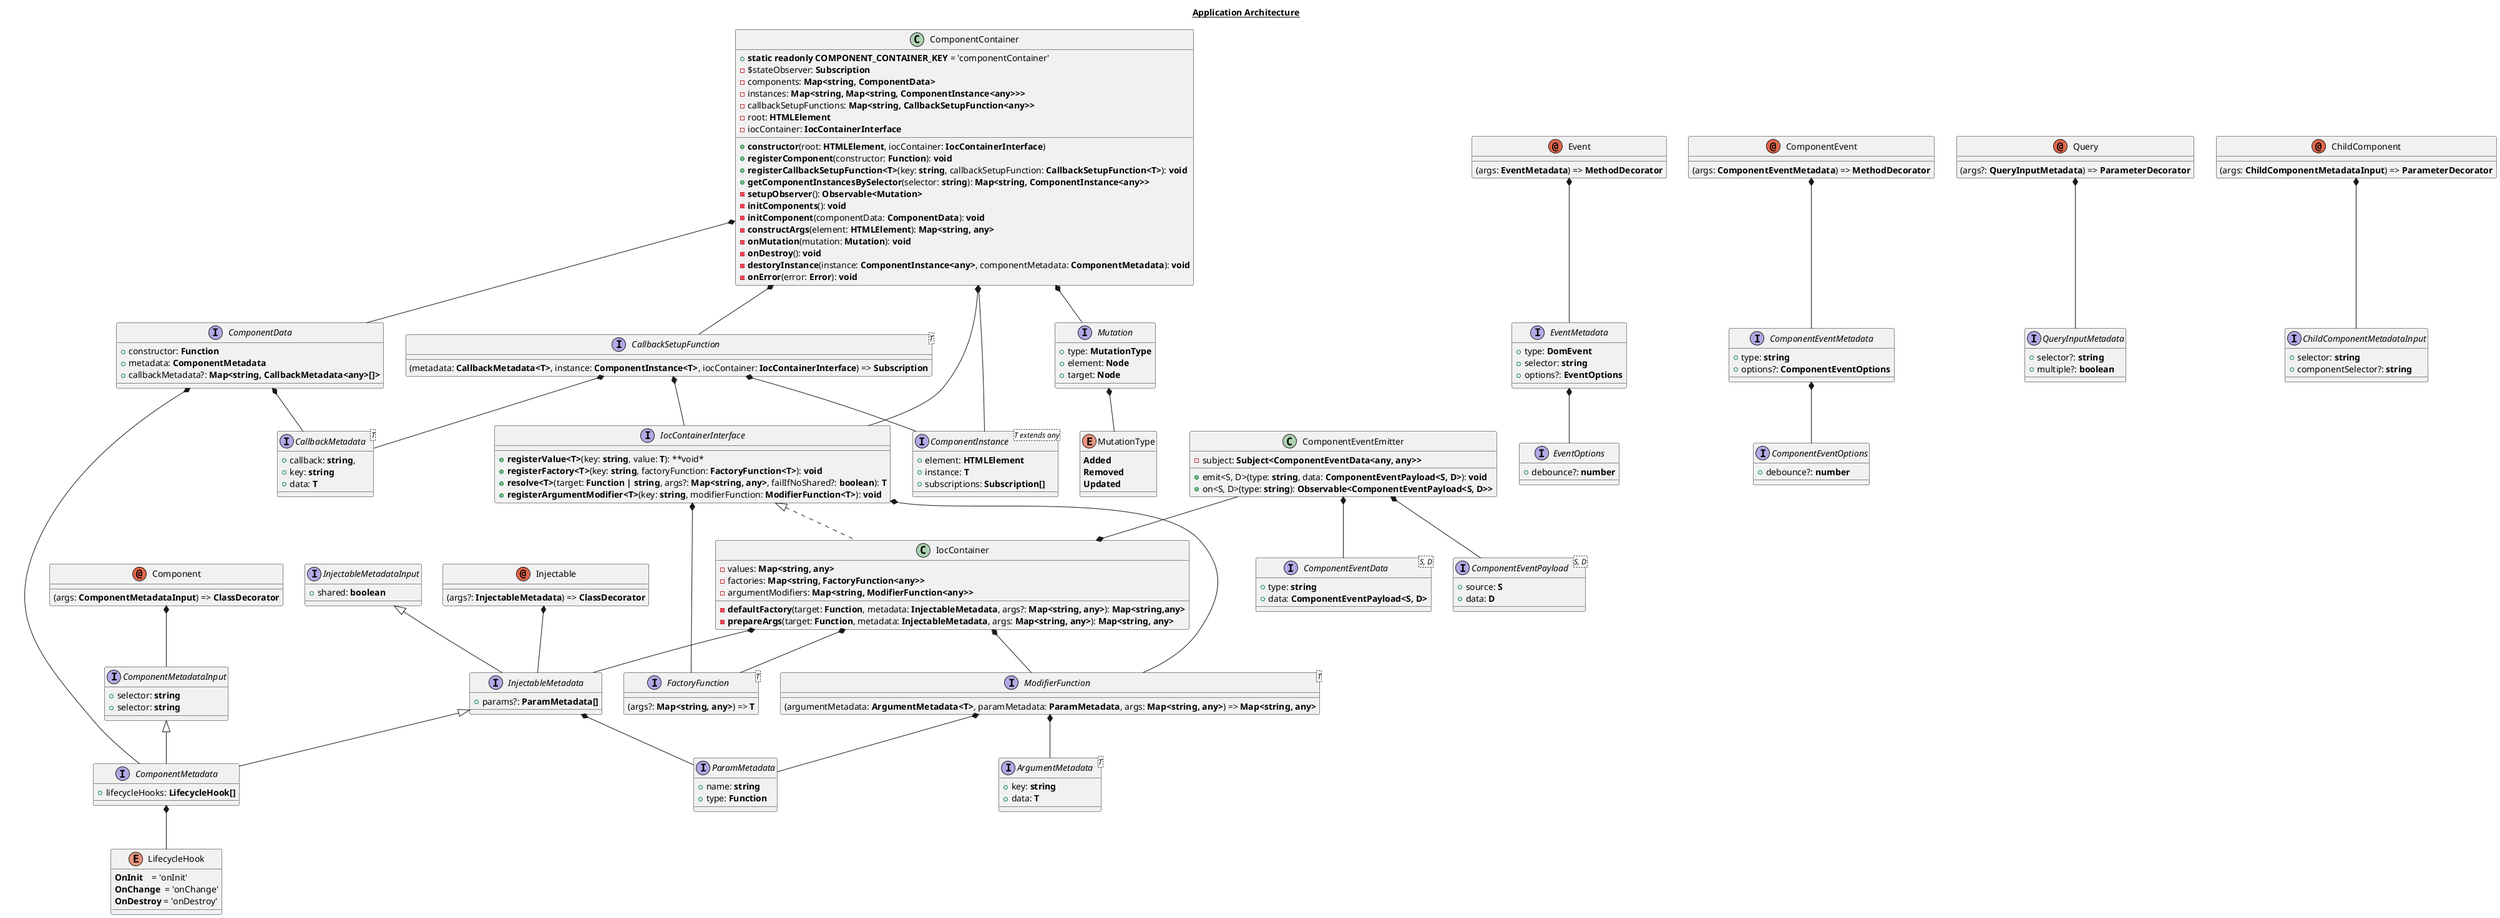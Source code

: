 @startuml
title __Application Architecture__

interface ParamMetadata {
    + name: **string**
    + type: **Function**
}

interface ArgumentMetadata<T> {
    + key: **string**
    + data: **T**
}

interface FactoryFunction<T> {
    (args?: **Map<string, any>**) => **T**
}

interface ModifierFunction<T> {
    (argumentMetadata: **ArgumentMetadata<T>**, paramMetadata: **ParamMetadata**, args: **Map<string, any>**) => **Map<string, any>**
}

ModifierFunction *-- ArgumentMetadata
ModifierFunction *-- ParamMetadata

interface IocContainerInterface {
    + **registerValue<T>**(key: **string**, value: **T**): **void*
    + **registerFactory<T>**(key: **string**, factoryFunction: **FactoryFunction<T>**): **void**
    + **resolve<T>**(target: **Function | string**, args?: **Map<string, any>**, failIfNoShared?: **boolean**): **T**
    + **registerArgumentModifier<T>**(key: **string**, modifierFunction: **ModifierFunction<T>**): **void**
}

IocContainerInterface *-- FactoryFunction
IocContainerInterface *-- ModifierFunction

class IocContainer implements IocContainerInterface {
    - values: **Map<string, any>**
    - factories: **Map<string, FactoryFunction<any>>**
    - argumentModifiers: **Map<string, ModifierFunction<any>>**
    - **defaultFactory**(target: **Function**, metadata: **InjectableMetadata**, args?: **Map<string, any>**): **Map<string,any>**
    - **prepareArgs**(target: **Function**, metadata: **InjectableMetadata**, args: **Map<string, any>**): **Map<string, any>**
}

interface InjectableMetadataInput {
    + shared: **boolean**
}

interface InjectableMetadata extends InjectableMetadataInput {
    + params?: **ParamMetadata[]**
}

InjectableMetadata *-- ParamMetadata

enum LifecycleHook {
    **OnInit**    = 'onInit'
    **OnChange**  = 'onChange'
    **OnDestroy** = 'onDestroy'
}

interface ComponentMetadataInput {
    + selector: **string**
}

interface ComponentMetadata extends InjectableMetadata, ComponentMetadataInput {
    + lifecycleHooks: **LifecycleHook[]**
}

ComponentMetadata *-- LifecycleHook

interface CallbackMetadata<T> {
    + callback: **string**,
    + key: **string**
    + data: **T**
}

interface ComponentData {
    + constructor: **Function**
    + metadata: **ComponentMetadata**
    + callbackMetadata?: **Map<string, CallbackMetadata<any>[]>**
}

ComponentData *-- ComponentMetadata
ComponentData *-- CallbackMetadata

interface ComponentInstance<T extends any> {
    + element: **HTMLElement**
    + instance: **T**
    + subscriptions: **Subscription[]**
}

interface CallbackSetupFunction<T> {
    (metadata: **CallbackMetadata<T>**, instance: **ComponentInstance<T>**, iocContainer: **IocContainerInterface**) => **Subscription**
}

CallbackSetupFunction *-- CallbackMetadata
CallbackSetupFunction *-- ComponentInstance
CallbackSetupFunction *-- IocContainerInterface

enum MutationType {
    **Added**
    **Removed**
    **Updated**
}

interface Mutation {
    + type: **MutationType**
    + element: **Node**
    + target: **Node**
}

Mutation *-- MutationType

class ComponentContainer {
    + **static readonly COMPONENT_CONTAINER_KEY** = 'componentContainer'
    - $stateObserver: **Subscription**
    - components: **Map<string, ComponentData>**
    - instances: **Map<string, Map<string, ComponentInstance<any>>>**
    - callbackSetupFunctions: **Map<string, CallbackSetupFunction<any>>**
    - root: **HTMLElement**
    - iocContainer: **IocContainerInterface**

    + **constructor**(root: **HTMLElement**, iocContainer: **IocContainerInterface**)
    + **registerComponent**(constructor: **Function**): **void**
    + **registerCallbackSetupFunction<T>**(key: **string**, callbackSetupFunction: **CallbackSetupFunction<T>**): **void**
    + **getComponentInstancesBySelector**(selector: **string**): **Map<string, ComponentInstance<any>>**
    - **setupObserver**(): **Observable<Mutation>**
    - **initComponents**(): **void**
    - **initComponent**(componentData: **ComponentData**): **void**
    - **constructArgs**(element: **HTMLElement**): **Map<string, any>**
    - **onMutation**(mutation: **Mutation**): **void**
    - **onDestroy**(): **void**
    - **destoryInstance**(instance: **ComponentInstance<any>**, componentMetadata: **ComponentMetadata**): **void**
    - **onError**(error: **Error**): **void**
}

IocContainer *-- FactoryFunction
IocContainer *-- ModifierFunction
IocContainer *-- InjectableMetadata

ComponentContainer *-- IocContainerInterface
ComponentContainer *-- ComponentData
ComponentContainer *-- ComponentInstance
ComponentContainer *-- CallbackSetupFunction
ComponentContainer *-- Mutation

interface ComponentMetadataInput {
    + selector: **string**
}

annotation Component {
    (args: **ComponentMetadataInput**) => **ClassDecorator**
}

interface EventOptions {
    + debounce?: **number**
}

interface EventMetadata {
    + type: **DomEvent**
    + selector: **string**
    + options?: **EventOptions**
}

EventMetadata *-- EventOptions

annotation Event {
    (args: **EventMetadata**) => **MethodDecorator**
}


annotation ComponentEvent {
    (args: **ComponentEventMetadata**) => **MethodDecorator**
}

ComponentEvent *-- ComponentEventMetadata

annotation Injectable {
    (args?: **InjectableMetadata**) => **ClassDecorator**
}

interface QueryInputMetadata {
    + selector?: **string**
    + multiple?: **boolean**
}

annotation Query {
    (args?: **QueryInputMetadata**) => **ParameterDecorator**
}

interface ChildComponentMetadataInput {
    + selector: **string**
    + componentSelector?: **string**
}

annotation ChildComponent {
    (args: **ChildComponentMetadataInput**) => **ParameterDecorator**
}

ChildComponent *-- ChildComponentMetadataInput

interface ComponentEventOptions {
    + debounce?: **number**
}

interface ComponentEventMetadata {
    + type: **string**
    + options?: **ComponentEventOptions**
}

ComponentEventMetadata *-- ComponentEventOptions

Component *-- ComponentMetadataInput
Event *-- EventMetadata
Injectable *-- InjectableMetadata
Query *-- QueryInputMetadata

interface ComponentEventPayload<S, D> {
    + source: **S**
    + data: **D**
}

interface ComponentEventData<S, D> {
    + type: **string**
    + data: **ComponentEventPayload<S, D>**
}

class ComponentEventEmitter {
    - subject: **Subject<ComponentEventData<any, any>>**
    + emit<S, D>(type: **string**, data: **ComponentEventPayload<S, D>**): **void**
    + on<S, D>(type: **string**): **Observable<ComponentEventPayload<S, D>>**
}

ComponentEventEmitter *-- ComponentEventData
ComponentEventEmitter *-- ComponentEventPayload
ComponentEventEmitter --* IocContainer

@enduml